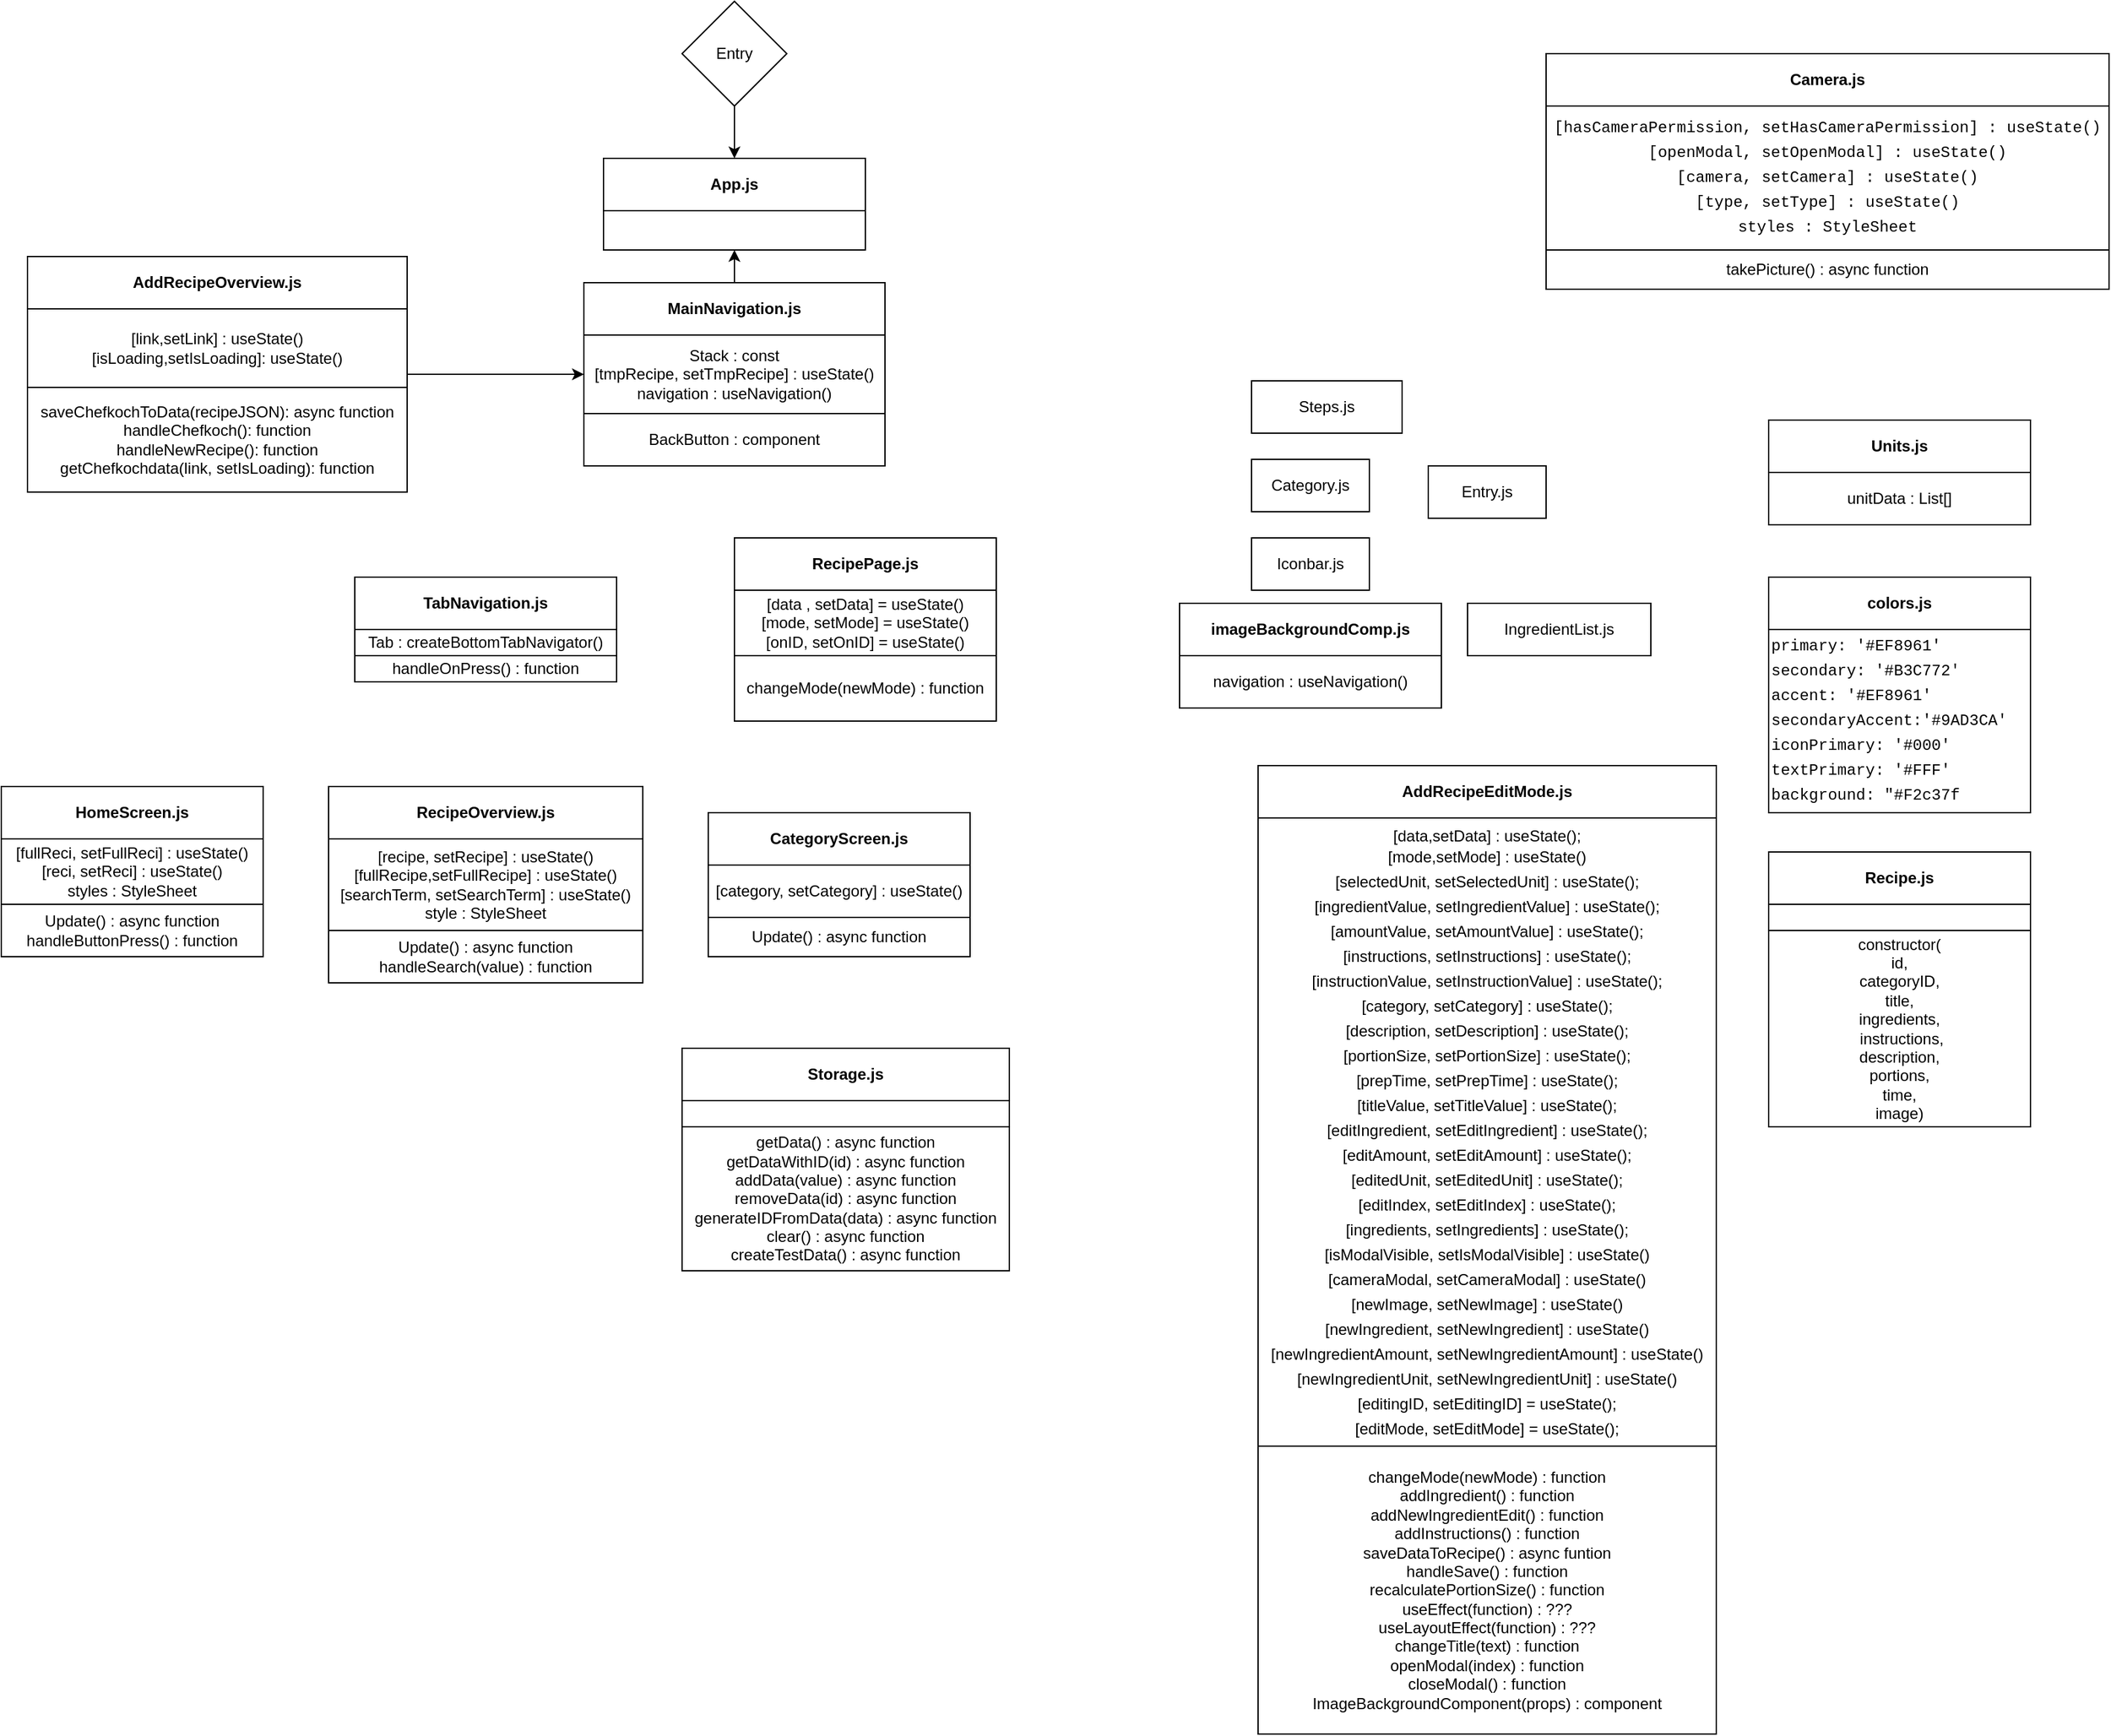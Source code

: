 <mxfile version="21.6.1" type="github">
  <diagram name="Seite-1" id="AyVDhzs5wA8iKF448M9e">
    <mxGraphModel dx="1296" dy="709" grid="1" gridSize="10" guides="1" tooltips="1" connect="1" arrows="1" fold="1" page="1" pageScale="1" pageWidth="827" pageHeight="1169" math="0" shadow="0">
      <root>
        <mxCell id="0" />
        <mxCell id="1" parent="0" />
        <mxCell id="LhGyinPqwTgNb-0om4rO-3" value="&lt;div&gt;App.js&lt;/div&gt;" style="swimlane;whiteSpace=wrap;html=1;startSize=40;" vertex="1" parent="1">
          <mxGeometry x="470" y="120" width="200" height="70" as="geometry" />
        </mxCell>
        <mxCell id="LhGyinPqwTgNb-0om4rO-14" style="edgeStyle=orthogonalEdgeStyle;rounded=0;orthogonalLoop=1;jettySize=auto;html=1;entryX=0.5;entryY=1;entryDx=0;entryDy=0;" edge="1" parent="1" source="LhGyinPqwTgNb-0om4rO-4" target="LhGyinPqwTgNb-0om4rO-3">
          <mxGeometry relative="1" as="geometry" />
        </mxCell>
        <mxCell id="LhGyinPqwTgNb-0om4rO-4" value="MainNavigation.js" style="swimlane;whiteSpace=wrap;html=1;startSize=40;" vertex="1" parent="1">
          <mxGeometry x="455" y="215" width="230" height="140" as="geometry" />
        </mxCell>
        <mxCell id="LhGyinPqwTgNb-0om4rO-87" value="&lt;div&gt;Stack : const&lt;/div&gt;&lt;div&gt;[tmpRecipe, setTmpRecipe] : useState()&lt;/div&gt;&lt;div&gt;navigation : useNavigation()&lt;/div&gt;" style="rounded=0;whiteSpace=wrap;html=1;" vertex="1" parent="LhGyinPqwTgNb-0om4rO-4">
          <mxGeometry y="40" width="230" height="60" as="geometry" />
        </mxCell>
        <mxCell id="LhGyinPqwTgNb-0om4rO-89" value="BackButton : component" style="rounded=0;whiteSpace=wrap;html=1;" vertex="1" parent="LhGyinPqwTgNb-0om4rO-4">
          <mxGeometry y="100" width="230" height="40" as="geometry" />
        </mxCell>
        <mxCell id="LhGyinPqwTgNb-0om4rO-5" value="&lt;div&gt;TabNavigation.js&lt;/div&gt;" style="swimlane;whiteSpace=wrap;html=1;startSize=40;" vertex="1" parent="1">
          <mxGeometry x="280" y="440" width="200" height="80" as="geometry" />
        </mxCell>
        <mxCell id="LhGyinPqwTgNb-0om4rO-101" value="&lt;div&gt;Tab : createBottomTabNavigator()&lt;/div&gt;" style="rounded=0;whiteSpace=wrap;html=1;" vertex="1" parent="LhGyinPqwTgNb-0om4rO-5">
          <mxGeometry y="40" width="200" height="20" as="geometry" />
        </mxCell>
        <mxCell id="LhGyinPqwTgNb-0om4rO-103" value="handleOnPress() : function" style="rounded=0;whiteSpace=wrap;html=1;" vertex="1" parent="LhGyinPqwTgNb-0om4rO-5">
          <mxGeometry y="60" width="200" height="20" as="geometry" />
        </mxCell>
        <mxCell id="LhGyinPqwTgNb-0om4rO-6" value="AddRecipeEditMode.js" style="swimlane;whiteSpace=wrap;html=1;startSize=40;" vertex="1" parent="1">
          <mxGeometry x="970" y="584" width="350" height="740" as="geometry" />
        </mxCell>
        <mxCell id="LhGyinPqwTgNb-0om4rO-93" value="&lt;span style=&quot;font-size: 12px;&quot;&gt;&lt;/span&gt;&lt;span style=&quot;font-size: 12px;&quot;&gt;[data,setData] : useState();&lt;/span&gt;&lt;div style=&quot;font-size: 12px; line-height: 19px;&quot;&gt;&lt;div style=&quot;font-size: 12px;&quot;&gt;&lt;span style=&quot;font-size: 12px;&quot;&gt;[mode,setMode] : useState()&lt;/span&gt;&lt;/div&gt;&lt;div style=&quot;font-size: 12px;&quot;&gt;&lt;span style=&quot;font-size: 12px;&quot;&gt;[selectedUnit, setSelectedUnit] : useState();&lt;/span&gt;&lt;/div&gt;&lt;div style=&quot;font-size: 12px;&quot;&gt;&lt;span style=&quot;font-size: 12px;&quot;&gt;[ingredientValue, setIngredientValue] : useState();&lt;/span&gt;&lt;/div&gt;&lt;div style=&quot;font-size: 12px;&quot;&gt;&lt;span style=&quot;font-size: 12px;&quot;&gt;[amountValue, setAmountValue] : useState();&lt;/span&gt;&lt;/div&gt;&lt;div style=&quot;font-size: 12px;&quot;&gt;&lt;span style=&quot;font-size: 12px;&quot;&gt;[instructions, setInstructions] : useState();&lt;/span&gt;&lt;/div&gt;&lt;div style=&quot;font-size: 12px;&quot;&gt;&lt;span style=&quot;font-size: 12px;&quot;&gt;[instructionValue, setInstructionValue] : useState();&lt;/span&gt;&lt;/div&gt;&lt;div style=&quot;font-size: 12px;&quot;&gt;&lt;span style=&quot;font-size: 12px;&quot;&gt;[category, setCategory] : useState();&lt;/span&gt;&lt;/div&gt;&lt;div style=&quot;font-size: 12px;&quot;&gt;&lt;span style=&quot;font-size: 12px;&quot;&gt;[description, setDescription] : useState();&lt;/span&gt;&lt;/div&gt;&lt;div style=&quot;font-size: 12px;&quot;&gt;&lt;span style=&quot;font-size: 12px;&quot;&gt;[portionSize, setPortionSize] : useState();&lt;/span&gt;&lt;/div&gt;&lt;div style=&quot;font-size: 12px;&quot;&gt;&lt;span style=&quot;font-size: 12px;&quot;&gt;[prepTime, setPrepTime] : useState();&lt;/span&gt;&lt;/div&gt;&lt;div style=&quot;font-size: 12px;&quot;&gt;&lt;span style=&quot;font-size: 12px;&quot;&gt;[titleValue, setTitleValue] : useState();&lt;/span&gt;&lt;/div&gt;&lt;div style=&quot;font-size: 12px;&quot;&gt;&lt;span style=&quot;font-size: 12px;&quot;&gt;[editIngredient, setEditIngredient] : useState();&lt;/span&gt;&lt;/div&gt;&lt;div style=&quot;font-size: 12px;&quot;&gt;&lt;span style=&quot;font-size: 12px;&quot;&gt;[editAmount, setEditAmount] : useState();&lt;/span&gt;&lt;/div&gt;&lt;div style=&quot;font-size: 12px;&quot;&gt;&lt;span style=&quot;font-size: 12px;&quot;&gt;[editedUnit, setEditedUnit] : useState();&lt;/span&gt;&lt;/div&gt;&lt;div style=&quot;font-size: 12px;&quot;&gt;&lt;span style=&quot;font-size: 12px;&quot;&gt;[editIndex, setEditIndex] : useState();&lt;/span&gt;&lt;/div&gt;&lt;div style=&quot;font-size: 12px;&quot;&gt;&lt;span style=&quot;font-size: 12px;&quot;&gt;[ingredients, setIngredients] : useState();&lt;/span&gt;&lt;/div&gt;&lt;div style=&quot;font-size: 12px;&quot;&gt;&lt;span style=&quot;font-size: 12px;&quot;&gt;[isModalVisible, setIsModalVisible] : useState()&lt;/span&gt;&lt;/div&gt;&lt;div style=&quot;font-size: 12px;&quot;&gt;&lt;span style=&quot;font-size: 12px;&quot;&gt;[cameraModal, setCameraModal] : useState()&lt;/span&gt;&lt;/div&gt;&lt;div style=&quot;font-size: 12px;&quot;&gt;&lt;span style=&quot;font-size: 12px;&quot;&gt;[newImage, setNewImage] : useState()&lt;/span&gt;&lt;/div&gt;&lt;/div&gt;&lt;span style=&quot;font-size: 12px;&quot;&gt;&lt;/span&gt;&lt;div style=&quot;font-size: 12px; line-height: 19px;&quot;&gt;&lt;div style=&quot;font-size: 12px;&quot;&gt;&lt;span style=&quot;font-size: 12px;&quot;&gt;[newIngredient, setNewIngredient] : useState()&lt;/span&gt;&lt;/div&gt;&lt;div style=&quot;font-size: 12px;&quot;&gt;&lt;span style=&quot;font-size: 12px;&quot;&gt;[newIngredientAmount, setNewIngredientAmount] : useState()&lt;/span&gt;&lt;/div&gt;&lt;div style=&quot;font-size: 12px;&quot;&gt;&lt;span style=&quot;font-size: 12px;&quot;&gt;[newIngredientUnit, setNewIngredientUnit] : useState()&lt;/span&gt;&lt;/div&gt;&lt;span style=&quot;font-size: 12px;&quot;&gt;&lt;/span&gt;&lt;div style=&quot;font-size: 12px;&quot;&gt;&lt;span style=&quot;font-size: 12px;&quot;&gt;[editingID, setEditingID] = useState();&lt;/span&gt;&lt;/div&gt;&lt;span style=&quot;font-size: 12px;&quot;&gt;&lt;/span&gt;&lt;div style=&quot;font-size: 12px;&quot;&gt;&lt;span style=&quot;font-size: 12px;&quot;&gt;[editMode, setEditMode] = useState();&lt;/span&gt;&lt;/div&gt;&lt;/div&gt;" style="rounded=0;whiteSpace=wrap;html=1;labelBackgroundColor=none;align=center;verticalAlign=top;fontColor=default;fontStyle=0;fontFamily=Helvetica;fontSize=12;" vertex="1" parent="LhGyinPqwTgNb-0om4rO-6">
          <mxGeometry y="40" width="350" height="480" as="geometry" />
        </mxCell>
        <mxCell id="LhGyinPqwTgNb-0om4rO-100" value="&lt;div&gt;changeMode(newMode) : function&lt;/div&gt;&lt;div&gt;addIngredient() : function&lt;/div&gt;&lt;div&gt;addNewIngredientEdit() : function&lt;/div&gt;&lt;div&gt;addInstructions() : function&lt;/div&gt;&lt;div&gt;saveDataToRecipe() : async funtion&lt;/div&gt;&lt;div&gt;handleSave() : function&lt;/div&gt;&lt;div&gt;recalculatePortionSize() : function&lt;/div&gt;&lt;div&gt;useEffect(function) : ???&lt;/div&gt;&lt;div&gt;useLayoutEffect(function) : ???&lt;/div&gt;&lt;div&gt;changeTitle(text) : function&lt;/div&gt;&lt;div&gt;openModal(index) : function&lt;/div&gt;&lt;div&gt;closeModal() : function&lt;/div&gt;&lt;div&gt;ImageBackgroundComponent(props) : component&lt;br&gt;&lt;/div&gt;" style="rounded=0;whiteSpace=wrap;html=1;" vertex="1" parent="LhGyinPqwTgNb-0om4rO-6">
          <mxGeometry y="520" width="350" height="220" as="geometry" />
        </mxCell>
        <mxCell id="LhGyinPqwTgNb-0om4rO-15" style="edgeStyle=orthogonalEdgeStyle;rounded=0;orthogonalLoop=1;jettySize=auto;html=1;entryX=0;entryY=0.5;entryDx=0;entryDy=0;" edge="1" parent="1" source="LhGyinPqwTgNb-0om4rO-7" target="LhGyinPqwTgNb-0om4rO-4">
          <mxGeometry relative="1" as="geometry" />
        </mxCell>
        <mxCell id="LhGyinPqwTgNb-0om4rO-7" value="&lt;div&gt;AddRecipeOverview.js&lt;/div&gt;" style="swimlane;whiteSpace=wrap;html=1;startSize=40;" vertex="1" parent="1">
          <mxGeometry x="30" y="195" width="290" height="180" as="geometry" />
        </mxCell>
        <mxCell id="LhGyinPqwTgNb-0om4rO-91" value="&lt;div&gt;[link,setLink] : useState()&lt;/div&gt;&lt;div&gt;[isLoading,setIsLoading]: useState()&lt;br&gt;&lt;/div&gt;" style="rounded=0;whiteSpace=wrap;html=1;" vertex="1" parent="LhGyinPqwTgNb-0om4rO-7">
          <mxGeometry y="40" width="290" height="60" as="geometry" />
        </mxCell>
        <mxCell id="LhGyinPqwTgNb-0om4rO-92" value="&lt;div&gt;saveChefkochToData(recipeJSON): async function&lt;/div&gt;&lt;div&gt;handleChefkoch(): function&lt;/div&gt;&lt;div&gt;handleNewRecipe(): function&lt;/div&gt;&lt;div&gt;getChefkochdata(link, setIsLoading): function&lt;br&gt;&lt;/div&gt;" style="rounded=0;whiteSpace=wrap;html=1;" vertex="1" parent="LhGyinPqwTgNb-0om4rO-7">
          <mxGeometry y="100" width="290" height="80" as="geometry" />
        </mxCell>
        <mxCell id="LhGyinPqwTgNb-0om4rO-8" value="&lt;div&gt;RecipePage.js&lt;/div&gt;" style="swimlane;whiteSpace=wrap;html=1;startSize=40;" vertex="1" parent="1">
          <mxGeometry x="570" y="410" width="200" height="140" as="geometry" />
        </mxCell>
        <mxCell id="LhGyinPqwTgNb-0om4rO-115" value="&lt;div&gt;[data , setData] = useState()&lt;/div&gt;&lt;div&gt;[mode, setMode] = useState()&lt;/div&gt;&lt;div&gt;[onID, setOnID] = useState()&lt;br&gt;&lt;/div&gt;" style="rounded=0;whiteSpace=wrap;html=1;" vertex="1" parent="LhGyinPqwTgNb-0om4rO-8">
          <mxGeometry y="40" width="200" height="50" as="geometry" />
        </mxCell>
        <mxCell id="LhGyinPqwTgNb-0om4rO-116" value="&lt;div&gt;changeMode(newMode) : function&lt;/div&gt;" style="rounded=0;whiteSpace=wrap;html=1;" vertex="1" parent="LhGyinPqwTgNb-0om4rO-8">
          <mxGeometry y="90" width="200" height="50" as="geometry" />
        </mxCell>
        <mxCell id="LhGyinPqwTgNb-0om4rO-9" value="&lt;div&gt;HomeScreen.js&lt;/div&gt;" style="swimlane;whiteSpace=wrap;html=1;startSize=40;" vertex="1" parent="1">
          <mxGeometry x="10" y="600" width="200" height="130" as="geometry" />
        </mxCell>
        <mxCell id="LhGyinPqwTgNb-0om4rO-104" value="&lt;div&gt;[fullReci, setFullReci] : useState()&lt;/div&gt;&lt;div&gt;[reci, setReci] : useState()&lt;br&gt;&lt;/div&gt;&lt;div&gt;styles : StyleSheet&lt;br&gt;&lt;/div&gt;" style="rounded=0;whiteSpace=wrap;html=1;" vertex="1" parent="LhGyinPqwTgNb-0om4rO-9">
          <mxGeometry y="40" width="200" height="50" as="geometry" />
        </mxCell>
        <mxCell id="LhGyinPqwTgNb-0om4rO-106" value="&lt;div&gt;Update() : async function&lt;/div&gt;&lt;div&gt;handleButtonPress() : function&lt;br&gt;&lt;/div&gt;" style="rounded=0;whiteSpace=wrap;html=1;" vertex="1" parent="LhGyinPqwTgNb-0om4rO-9">
          <mxGeometry y="90" width="200" height="40" as="geometry" />
        </mxCell>
        <mxCell id="LhGyinPqwTgNb-0om4rO-10" value="&lt;div&gt;RecipeOverview.js&lt;/div&gt;" style="swimlane;whiteSpace=wrap;html=1;startSize=40;" vertex="1" parent="1">
          <mxGeometry x="260" y="600" width="240" height="150" as="geometry" />
        </mxCell>
        <mxCell id="LhGyinPqwTgNb-0om4rO-107" value="&lt;div&gt;[recipe, setRecipe] : useState()&lt;/div&gt;&lt;div&gt;[fullRecipe,setFullRecipe] : useState()&lt;br&gt;&lt;/div&gt;&lt;div&gt;[searchTerm, setSearchTerm] : useState()&lt;/div&gt;&lt;div&gt;style : StyleSheet&lt;br&gt;&lt;/div&gt;" style="rounded=0;whiteSpace=wrap;html=1;" vertex="1" parent="LhGyinPqwTgNb-0om4rO-10">
          <mxGeometry y="40" width="240" height="70" as="geometry" />
        </mxCell>
        <mxCell id="LhGyinPqwTgNb-0om4rO-109" value="&lt;div&gt;Update() : async function&lt;/div&gt;&lt;div&gt;handleSearch(value) : function&lt;br&gt;&lt;/div&gt;" style="rounded=0;whiteSpace=wrap;html=1;" vertex="1" parent="LhGyinPqwTgNb-0om4rO-10">
          <mxGeometry y="110" width="240" height="40" as="geometry" />
        </mxCell>
        <mxCell id="LhGyinPqwTgNb-0om4rO-23" value="Storage.js" style="swimlane;whiteSpace=wrap;html=1;startSize=40;" vertex="1" parent="1">
          <mxGeometry x="530" y="800" width="250" height="170" as="geometry" />
        </mxCell>
        <mxCell id="LhGyinPqwTgNb-0om4rO-137" value="" style="rounded=0;whiteSpace=wrap;html=1;" vertex="1" parent="LhGyinPqwTgNb-0om4rO-23">
          <mxGeometry y="40" width="250" height="20" as="geometry" />
        </mxCell>
        <mxCell id="LhGyinPqwTgNb-0om4rO-138" value="&lt;div&gt;getData() : async function&lt;/div&gt;&lt;div&gt;getDataWithID(id) : async function&lt;/div&gt;&lt;div&gt;addData(value) : async function&lt;/div&gt;&lt;div&gt;removeData(id) : async function&lt;/div&gt;&lt;div&gt;generateIDFromData(data) : async function&lt;/div&gt;&lt;div&gt;clear() : async function&lt;/div&gt;&lt;div&gt;createTestData() : async function&lt;br&gt;&lt;/div&gt;" style="rounded=0;whiteSpace=wrap;html=1;" vertex="1" parent="LhGyinPqwTgNb-0om4rO-23">
          <mxGeometry y="60" width="250" height="110" as="geometry" />
        </mxCell>
        <mxCell id="LhGyinPqwTgNb-0om4rO-24" value="Camera.js" style="swimlane;whiteSpace=wrap;html=1;startSize=40;" vertex="1" parent="1">
          <mxGeometry x="1190" y="40" width="430" height="180" as="geometry" />
        </mxCell>
        <mxCell id="LhGyinPqwTgNb-0om4rO-130" value="&lt;div style=&quot;font-family: Consolas, &amp;quot;Courier New&amp;quot;, monospace; font-weight: normal; font-size: 12px; line-height: 19px;&quot;&gt;&lt;div style=&quot;font-size: 12px;&quot;&gt;&lt;span style=&quot;font-size: 12px;&quot;&gt;[&lt;/span&gt;&lt;span style=&quot;font-size: 12px;&quot;&gt;hasCameraPermission&lt;/span&gt;&lt;span style=&quot;font-size: 12px;&quot;&gt;, &lt;/span&gt;&lt;span style=&quot;font-size: 12px;&quot;&gt;setHasCameraPermission&lt;/span&gt;&lt;span style=&quot;font-size: 12px;&quot;&gt;] &lt;/span&gt;:&lt;span style=&quot;font-size: 12px;&quot;&gt; &lt;/span&gt;&lt;span style=&quot;font-size: 12px;&quot;&gt;useState&lt;/span&gt;&lt;span style=&quot;font-size: 12px;&quot;&gt;(&lt;/span&gt;&lt;span style=&quot;font-size: 12px;&quot;&gt;)&lt;/span&gt;&lt;/div&gt;&lt;div style=&quot;font-size: 12px;&quot;&gt;&lt;span style=&quot;font-size: 12px;&quot;&gt;[&lt;/span&gt;&lt;span style=&quot;font-size: 12px;&quot;&gt;openModal&lt;/span&gt;&lt;span style=&quot;font-size: 12px;&quot;&gt;, &lt;/span&gt;&lt;span style=&quot;font-size: 12px;&quot;&gt;setOpenModal&lt;/span&gt;&lt;span style=&quot;font-size: 12px;&quot;&gt;] &lt;/span&gt;:&lt;span style=&quot;font-size: 12px;&quot;&gt; &lt;/span&gt;&lt;span style=&quot;font-size: 12px;&quot;&gt;useState&lt;/span&gt;&lt;span style=&quot;font-size: 12px;&quot;&gt;(&lt;/span&gt;&lt;span style=&quot;font-size: 12px;&quot;&gt;)&lt;/span&gt;&lt;/div&gt;&lt;div style=&quot;font-size: 12px;&quot;&gt;&lt;span style=&quot;font-size: 12px;&quot;&gt;[&lt;/span&gt;&lt;span style=&quot;font-size: 12px;&quot;&gt;camera&lt;/span&gt;&lt;span style=&quot;font-size: 12px;&quot;&gt;, &lt;/span&gt;&lt;span style=&quot;font-size: 12px;&quot;&gt;setCamera&lt;/span&gt;&lt;span style=&quot;font-size: 12px;&quot;&gt;] &lt;/span&gt;:&lt;span style=&quot;font-size: 12px;&quot;&gt; &lt;/span&gt;&lt;span style=&quot;font-size: 12px;&quot;&gt;useState&lt;/span&gt;&lt;span style=&quot;font-size: 12px;&quot;&gt;(&lt;/span&gt;&lt;span style=&quot;font-size: 12px;&quot;&gt;)&lt;/span&gt;&lt;/div&gt;&lt;div style=&quot;font-size: 12px;&quot;&gt;&lt;span style=&quot;font-size: 12px;&quot;&gt;[&lt;/span&gt;&lt;span style=&quot;font-size: 12px;&quot;&gt;type&lt;/span&gt;&lt;span style=&quot;font-size: 12px;&quot;&gt;, &lt;/span&gt;&lt;span style=&quot;font-size: 12px;&quot;&gt;setType&lt;/span&gt;&lt;span style=&quot;font-size: 12px;&quot;&gt;] &lt;/span&gt;:&lt;span style=&quot;font-size: 12px;&quot;&gt; &lt;/span&gt;&lt;span style=&quot;font-size: 12px;&quot;&gt;useState&lt;/span&gt;&lt;span style=&quot;font-size: 12px;&quot;&gt;(&lt;/span&gt;&lt;span style=&quot;font-size: 12px;&quot;&gt;)&lt;/span&gt;&lt;/div&gt;&lt;div style=&quot;font-size: 12px;&quot;&gt;&lt;span style=&quot;font-size: 12px;&quot;&gt;styles : StyleSheet&lt;br&gt;&lt;/span&gt;&lt;/div&gt;&lt;/div&gt;" style="rounded=0;whiteSpace=wrap;html=1;fontColor=default;labelBackgroundColor=none;labelBorderColor=none;align=center;fontSize=12;" vertex="1" parent="LhGyinPqwTgNb-0om4rO-24">
          <mxGeometry y="40" width="430" height="110" as="geometry" />
        </mxCell>
        <mxCell id="LhGyinPqwTgNb-0om4rO-131" value="&lt;div&gt;takePicture() : async function&lt;/div&gt;" style="rounded=0;whiteSpace=wrap;html=1;" vertex="1" parent="LhGyinPqwTgNb-0om4rO-24">
          <mxGeometry y="150" width="430" height="30" as="geometry" />
        </mxCell>
        <mxCell id="LhGyinPqwTgNb-0om4rO-25" value="Recipe.js" style="swimlane;whiteSpace=wrap;html=1;startSize=40;" vertex="1" parent="1">
          <mxGeometry x="1360" y="650" width="200" height="210" as="geometry" />
        </mxCell>
        <mxCell id="LhGyinPqwTgNb-0om4rO-135" value="" style="rounded=0;whiteSpace=wrap;html=1;labelBackgroundColor=none;" vertex="1" parent="LhGyinPqwTgNb-0om4rO-25">
          <mxGeometry y="40" width="200" height="20" as="geometry" />
        </mxCell>
        <mxCell id="LhGyinPqwTgNb-0om4rO-136" value="&lt;div&gt;constructor(&lt;/div&gt;&lt;div&gt;id,&lt;/div&gt;&lt;div&gt;categoryID,&lt;/div&gt;&lt;div&gt;title,&lt;/div&gt;&lt;div&gt;ingredients,&lt;/div&gt;&lt;div&gt;&amp;nbsp;instructions,&lt;/div&gt;&lt;div&gt;description,&lt;/div&gt;&lt;div&gt;portions,&lt;/div&gt;&lt;div&gt;time,&lt;/div&gt;&lt;div&gt;image)&lt;/div&gt;" style="rounded=0;whiteSpace=wrap;html=1;" vertex="1" parent="LhGyinPqwTgNb-0om4rO-25">
          <mxGeometry y="60" width="200" height="150" as="geometry" />
        </mxCell>
        <mxCell id="LhGyinPqwTgNb-0om4rO-34" value="&lt;div&gt;Units.js&lt;/div&gt;" style="swimlane;whiteSpace=wrap;html=1;startSize=40;" vertex="1" parent="1">
          <mxGeometry x="1360" y="320" width="200" height="80" as="geometry" />
        </mxCell>
        <mxCell id="LhGyinPqwTgNb-0om4rO-132" value="unitData : List[]" style="whiteSpace=wrap;html=1;" vertex="1" parent="LhGyinPqwTgNb-0om4rO-34">
          <mxGeometry y="40" width="200" height="40" as="geometry" />
        </mxCell>
        <mxCell id="LhGyinPqwTgNb-0om4rO-38" style="edgeStyle=orthogonalEdgeStyle;rounded=0;orthogonalLoop=1;jettySize=auto;html=1;exitX=0.5;exitY=1;exitDx=0;exitDy=0;entryX=0.5;entryY=0;entryDx=0;entryDy=0;" edge="1" parent="1" source="LhGyinPqwTgNb-0om4rO-37" target="LhGyinPqwTgNb-0om4rO-3">
          <mxGeometry relative="1" as="geometry" />
        </mxCell>
        <mxCell id="LhGyinPqwTgNb-0om4rO-37" value="&lt;div&gt;Entry&lt;/div&gt;" style="rhombus;whiteSpace=wrap;html=1;" vertex="1" parent="1">
          <mxGeometry x="530" width="80" height="80" as="geometry" />
        </mxCell>
        <mxCell id="LhGyinPqwTgNb-0om4rO-39" value="colors.js" style="swimlane;whiteSpace=wrap;html=1;startSize=40;" vertex="1" parent="1">
          <mxGeometry x="1360" y="440" width="200" height="180" as="geometry" />
        </mxCell>
        <mxCell id="LhGyinPqwTgNb-0om4rO-133" value="&lt;div style=&quot;font-family: Consolas, &amp;quot;Courier New&amp;quot;, monospace; font-weight: normal; line-height: 19px;&quot;&gt;&lt;div&gt;&lt;span style=&quot;&quot;&gt;primary&lt;/span&gt;&lt;span style=&quot;&quot;&gt;: &lt;/span&gt;&lt;span style=&quot;&quot;&gt;&#39;#EF8961&#39;&lt;/span&gt;&lt;/div&gt;&lt;div&gt;&lt;span style=&quot;&quot;&gt;secondary&lt;/span&gt;&lt;span style=&quot;&quot;&gt;: &lt;/span&gt;&lt;span style=&quot;&quot;&gt;&#39;#B3C772&#39;&lt;/span&gt;&lt;/div&gt;&lt;div&gt;&lt;span style=&quot;&quot;&gt;accent&lt;/span&gt;&lt;span style=&quot;&quot;&gt;: &lt;/span&gt;&lt;span style=&quot;&quot;&gt;&#39;#EF8961&#39;&lt;/span&gt;&lt;/div&gt;&lt;div&gt;&lt;span style=&quot;&quot;&gt;secondaryAccent&lt;/span&gt;&lt;span style=&quot;&quot;&gt;:&lt;/span&gt;&lt;span style=&quot;&quot;&gt;&#39;#9AD3CA&#39;&lt;/span&gt;&lt;/div&gt;&lt;div&gt;&lt;span style=&quot;&quot;&gt;iconPrimary&lt;/span&gt;&lt;span style=&quot;&quot;&gt;: &lt;/span&gt;&lt;span style=&quot;&quot;&gt;&#39;#000&#39;&lt;/span&gt;&lt;/div&gt;&lt;div&gt;&lt;span style=&quot;&quot;&gt;textPrimary&lt;/span&gt;&lt;span style=&quot;&quot;&gt;: &lt;/span&gt;&lt;span style=&quot;&quot;&gt;&#39;#FFF&#39;&lt;/span&gt;&lt;/div&gt;&lt;div&gt;&lt;span style=&quot;&quot;&gt;background&lt;/span&gt;&lt;span style=&quot;&quot;&gt;: &lt;/span&gt;&lt;span style=&quot;&quot;&gt;&quot;#F2c37f&lt;/span&gt;&lt;/div&gt;&lt;/div&gt;" style="rounded=0;whiteSpace=wrap;html=1;fontColor=default;labelBackgroundColor=none;labelBorderColor=none;align=left;" vertex="1" parent="LhGyinPqwTgNb-0om4rO-39">
          <mxGeometry y="40" width="200" height="140" as="geometry" />
        </mxCell>
        <mxCell id="LhGyinPqwTgNb-0om4rO-90" value="CategoryScreen.js" style="swimlane;whiteSpace=wrap;html=1;startSize=40;" vertex="1" parent="1">
          <mxGeometry x="550" y="620" width="200" height="110" as="geometry" />
        </mxCell>
        <mxCell id="LhGyinPqwTgNb-0om4rO-112" value="[category, setCategory] : useState()" style="rounded=0;whiteSpace=wrap;html=1;" vertex="1" parent="LhGyinPqwTgNb-0om4rO-90">
          <mxGeometry y="40" width="200" height="40" as="geometry" />
        </mxCell>
        <mxCell id="LhGyinPqwTgNb-0om4rO-114" value="Update() : async function" style="rounded=0;whiteSpace=wrap;html=1;" vertex="1" parent="LhGyinPqwTgNb-0om4rO-90">
          <mxGeometry y="80" width="200" height="30" as="geometry" />
        </mxCell>
        <mxCell id="LhGyinPqwTgNb-0om4rO-120" value="Category.js" style="rounded=0;whiteSpace=wrap;html=1;" vertex="1" parent="1">
          <mxGeometry x="965" y="350" width="90" height="40" as="geometry" />
        </mxCell>
        <mxCell id="LhGyinPqwTgNb-0om4rO-121" value="Iconbar.js" style="rounded=0;whiteSpace=wrap;html=1;" vertex="1" parent="1">
          <mxGeometry x="965" y="410" width="90" height="40" as="geometry" />
        </mxCell>
        <mxCell id="LhGyinPqwTgNb-0om4rO-124" value="&lt;div&gt;imageBackgroundComp.js&lt;br&gt;&lt;/div&gt;" style="swimlane;whiteSpace=wrap;html=1;startSize=40;" vertex="1" parent="1">
          <mxGeometry x="910" y="460" width="200" height="80" as="geometry" />
        </mxCell>
        <mxCell id="LhGyinPqwTgNb-0om4rO-125" value="navigation : useNavigation()" style="rounded=0;whiteSpace=wrap;html=1;" vertex="1" parent="LhGyinPqwTgNb-0om4rO-124">
          <mxGeometry y="40" width="200" height="40" as="geometry" />
        </mxCell>
        <mxCell id="LhGyinPqwTgNb-0om4rO-127" value="&lt;div&gt;Steps.js&lt;/div&gt;" style="rounded=0;whiteSpace=wrap;html=1;" vertex="1" parent="1">
          <mxGeometry x="965" y="290" width="115" height="40" as="geometry" />
        </mxCell>
        <mxCell id="LhGyinPqwTgNb-0om4rO-128" value="Entry.js" style="rounded=0;whiteSpace=wrap;html=1;" vertex="1" parent="1">
          <mxGeometry x="1100" y="355" width="90" height="40" as="geometry" />
        </mxCell>
        <mxCell id="LhGyinPqwTgNb-0om4rO-129" value="&lt;div&gt;IngredientList.js&lt;/div&gt;" style="rounded=0;whiteSpace=wrap;html=1;" vertex="1" parent="1">
          <mxGeometry x="1130" y="460" width="140" height="40" as="geometry" />
        </mxCell>
      </root>
    </mxGraphModel>
  </diagram>
</mxfile>
